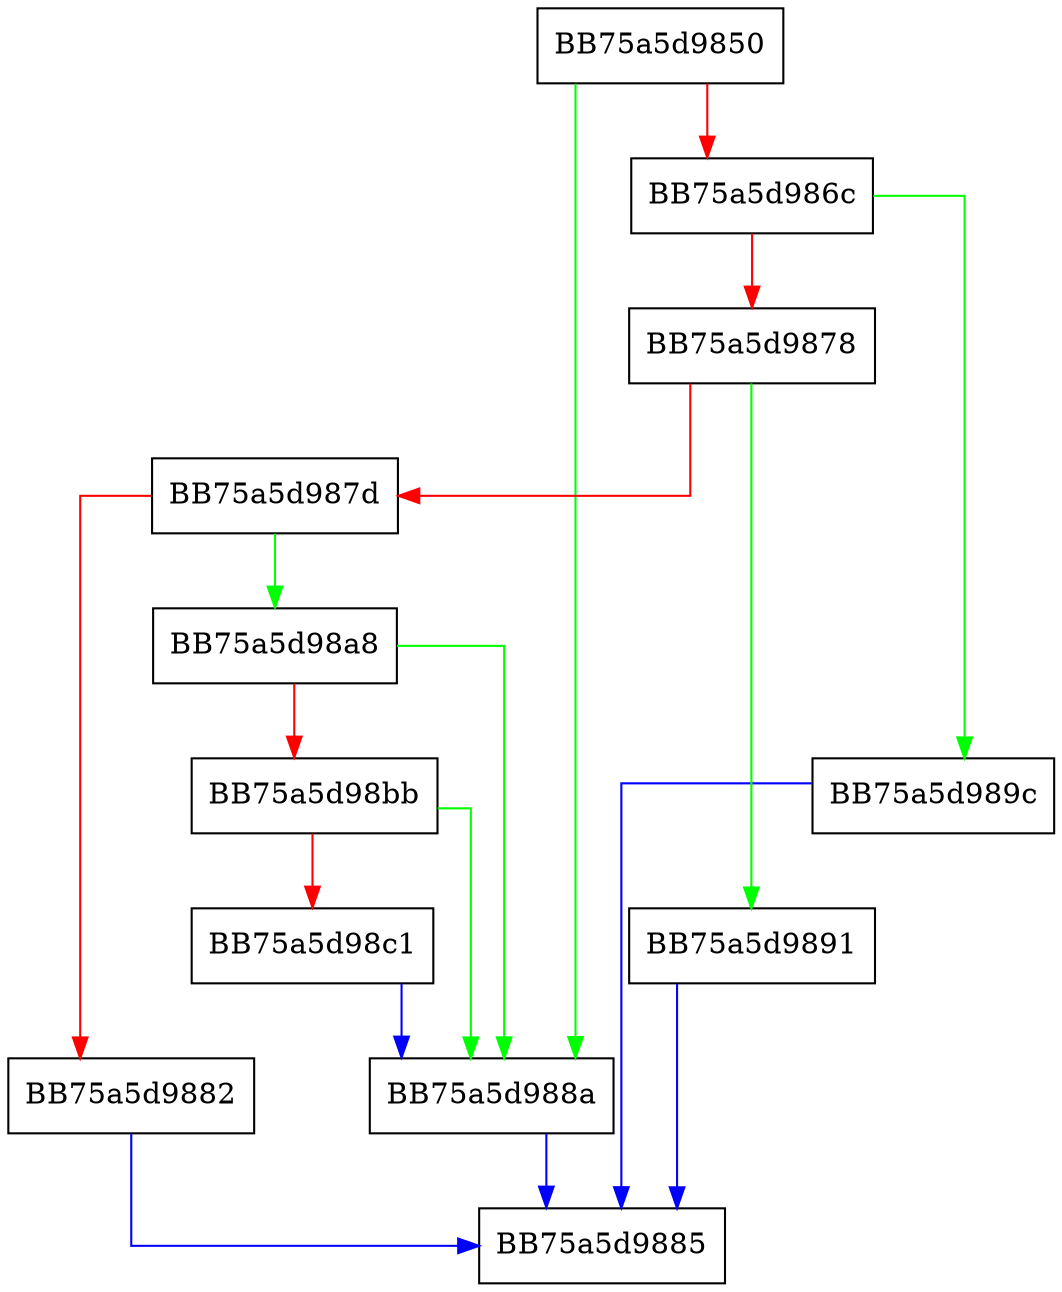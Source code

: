 digraph StartComposite {
  node [shape="box"];
  graph [splines=ortho];
  BB75a5d9850 -> BB75a5d988a [color="green"];
  BB75a5d9850 -> BB75a5d986c [color="red"];
  BB75a5d986c -> BB75a5d989c [color="green"];
  BB75a5d986c -> BB75a5d9878 [color="red"];
  BB75a5d9878 -> BB75a5d9891 [color="green"];
  BB75a5d9878 -> BB75a5d987d [color="red"];
  BB75a5d987d -> BB75a5d98a8 [color="green"];
  BB75a5d987d -> BB75a5d9882 [color="red"];
  BB75a5d9882 -> BB75a5d9885 [color="blue"];
  BB75a5d988a -> BB75a5d9885 [color="blue"];
  BB75a5d9891 -> BB75a5d9885 [color="blue"];
  BB75a5d989c -> BB75a5d9885 [color="blue"];
  BB75a5d98a8 -> BB75a5d988a [color="green"];
  BB75a5d98a8 -> BB75a5d98bb [color="red"];
  BB75a5d98bb -> BB75a5d988a [color="green"];
  BB75a5d98bb -> BB75a5d98c1 [color="red"];
  BB75a5d98c1 -> BB75a5d988a [color="blue"];
}
